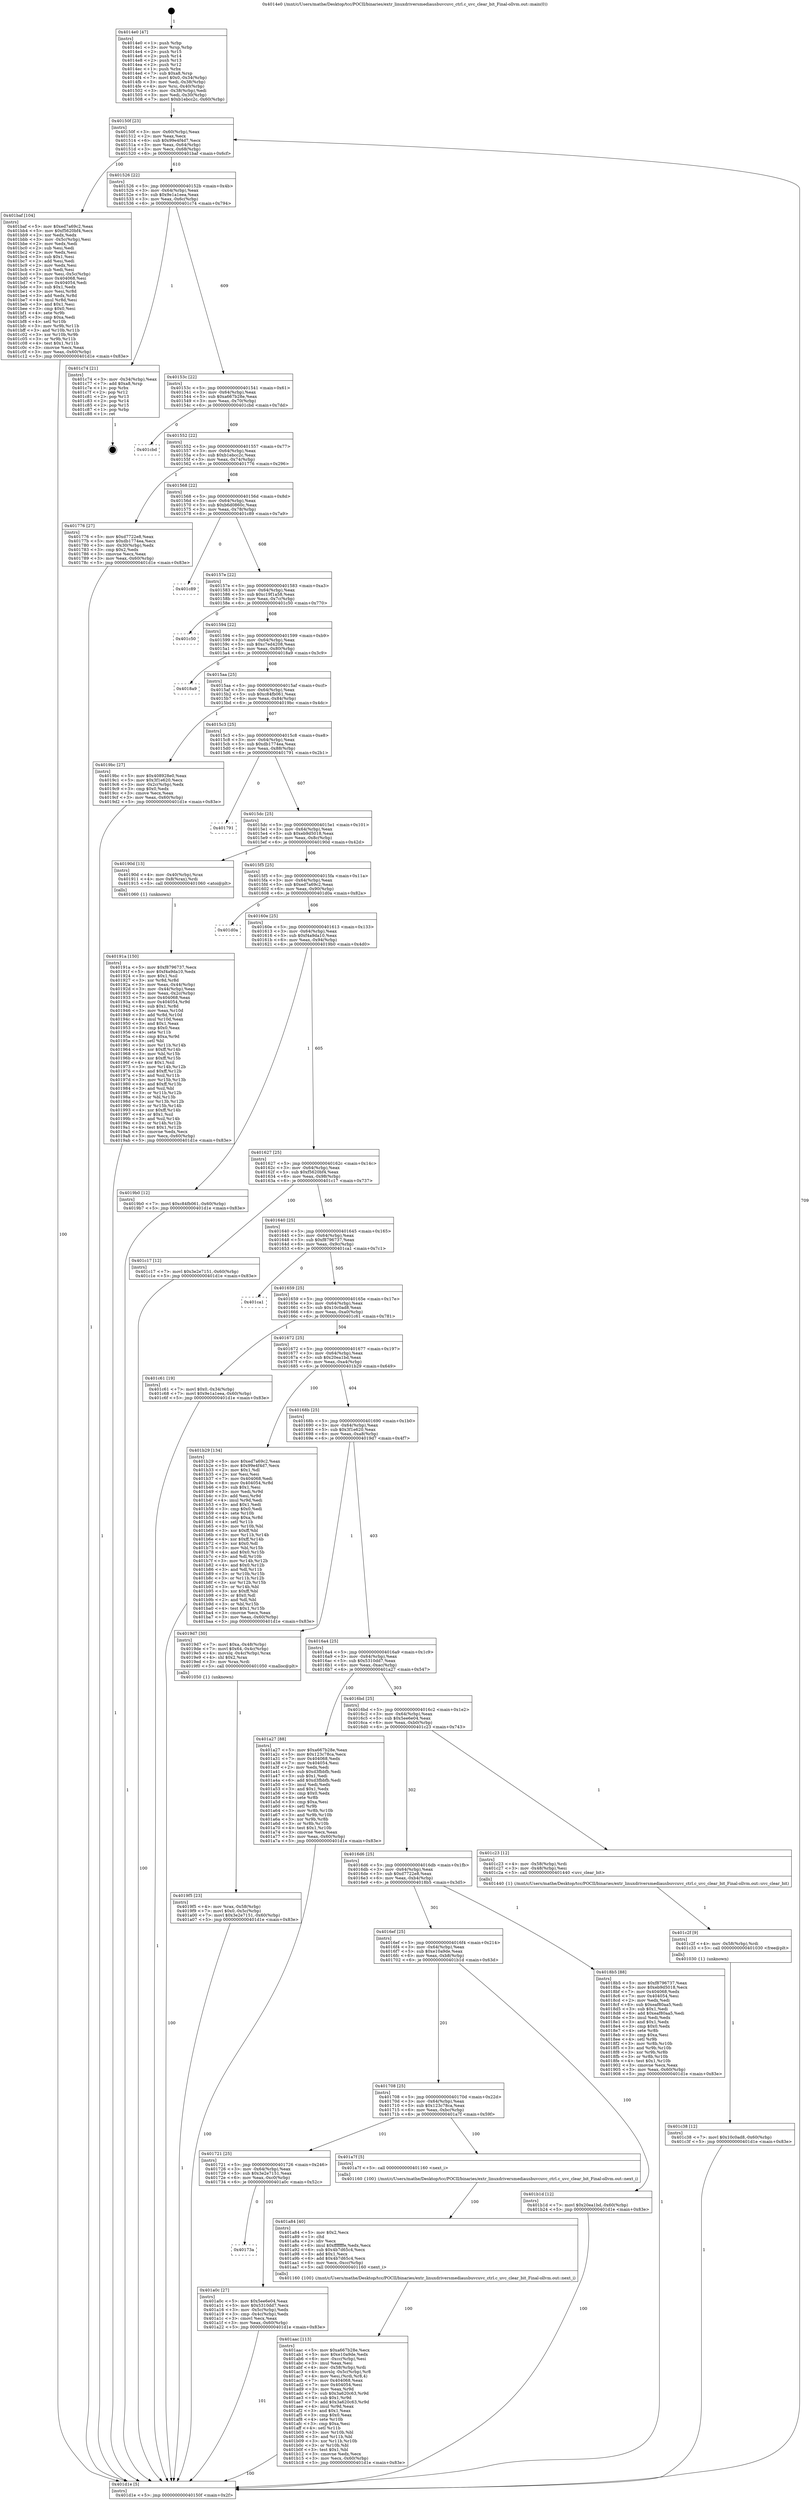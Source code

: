 digraph "0x4014e0" {
  label = "0x4014e0 (/mnt/c/Users/mathe/Desktop/tcc/POCII/binaries/extr_linuxdriversmediausbuvcuvc_ctrl.c_uvc_clear_bit_Final-ollvm.out::main(0))"
  labelloc = "t"
  node[shape=record]

  Entry [label="",width=0.3,height=0.3,shape=circle,fillcolor=black,style=filled]
  "0x40150f" [label="{
     0x40150f [23]\l
     | [instrs]\l
     &nbsp;&nbsp;0x40150f \<+3\>: mov -0x60(%rbp),%eax\l
     &nbsp;&nbsp;0x401512 \<+2\>: mov %eax,%ecx\l
     &nbsp;&nbsp;0x401514 \<+6\>: sub $0x99e4f4d7,%ecx\l
     &nbsp;&nbsp;0x40151a \<+3\>: mov %eax,-0x64(%rbp)\l
     &nbsp;&nbsp;0x40151d \<+3\>: mov %ecx,-0x68(%rbp)\l
     &nbsp;&nbsp;0x401520 \<+6\>: je 0000000000401baf \<main+0x6cf\>\l
  }"]
  "0x401baf" [label="{
     0x401baf [104]\l
     | [instrs]\l
     &nbsp;&nbsp;0x401baf \<+5\>: mov $0xed7a69c2,%eax\l
     &nbsp;&nbsp;0x401bb4 \<+5\>: mov $0xf5620bf4,%ecx\l
     &nbsp;&nbsp;0x401bb9 \<+2\>: xor %edx,%edx\l
     &nbsp;&nbsp;0x401bbb \<+3\>: mov -0x5c(%rbp),%esi\l
     &nbsp;&nbsp;0x401bbe \<+2\>: mov %edx,%edi\l
     &nbsp;&nbsp;0x401bc0 \<+2\>: sub %esi,%edi\l
     &nbsp;&nbsp;0x401bc2 \<+2\>: mov %edx,%esi\l
     &nbsp;&nbsp;0x401bc4 \<+3\>: sub $0x1,%esi\l
     &nbsp;&nbsp;0x401bc7 \<+2\>: add %esi,%edi\l
     &nbsp;&nbsp;0x401bc9 \<+2\>: mov %edx,%esi\l
     &nbsp;&nbsp;0x401bcb \<+2\>: sub %edi,%esi\l
     &nbsp;&nbsp;0x401bcd \<+3\>: mov %esi,-0x5c(%rbp)\l
     &nbsp;&nbsp;0x401bd0 \<+7\>: mov 0x404068,%esi\l
     &nbsp;&nbsp;0x401bd7 \<+7\>: mov 0x404054,%edi\l
     &nbsp;&nbsp;0x401bde \<+3\>: sub $0x1,%edx\l
     &nbsp;&nbsp;0x401be1 \<+3\>: mov %esi,%r8d\l
     &nbsp;&nbsp;0x401be4 \<+3\>: add %edx,%r8d\l
     &nbsp;&nbsp;0x401be7 \<+4\>: imul %r8d,%esi\l
     &nbsp;&nbsp;0x401beb \<+3\>: and $0x1,%esi\l
     &nbsp;&nbsp;0x401bee \<+3\>: cmp $0x0,%esi\l
     &nbsp;&nbsp;0x401bf1 \<+4\>: sete %r9b\l
     &nbsp;&nbsp;0x401bf5 \<+3\>: cmp $0xa,%edi\l
     &nbsp;&nbsp;0x401bf8 \<+4\>: setl %r10b\l
     &nbsp;&nbsp;0x401bfc \<+3\>: mov %r9b,%r11b\l
     &nbsp;&nbsp;0x401bff \<+3\>: and %r10b,%r11b\l
     &nbsp;&nbsp;0x401c02 \<+3\>: xor %r10b,%r9b\l
     &nbsp;&nbsp;0x401c05 \<+3\>: or %r9b,%r11b\l
     &nbsp;&nbsp;0x401c08 \<+4\>: test $0x1,%r11b\l
     &nbsp;&nbsp;0x401c0c \<+3\>: cmovne %ecx,%eax\l
     &nbsp;&nbsp;0x401c0f \<+3\>: mov %eax,-0x60(%rbp)\l
     &nbsp;&nbsp;0x401c12 \<+5\>: jmp 0000000000401d1e \<main+0x83e\>\l
  }"]
  "0x401526" [label="{
     0x401526 [22]\l
     | [instrs]\l
     &nbsp;&nbsp;0x401526 \<+5\>: jmp 000000000040152b \<main+0x4b\>\l
     &nbsp;&nbsp;0x40152b \<+3\>: mov -0x64(%rbp),%eax\l
     &nbsp;&nbsp;0x40152e \<+5\>: sub $0x9e1a1eea,%eax\l
     &nbsp;&nbsp;0x401533 \<+3\>: mov %eax,-0x6c(%rbp)\l
     &nbsp;&nbsp;0x401536 \<+6\>: je 0000000000401c74 \<main+0x794\>\l
  }"]
  Exit [label="",width=0.3,height=0.3,shape=circle,fillcolor=black,style=filled,peripheries=2]
  "0x401c74" [label="{
     0x401c74 [21]\l
     | [instrs]\l
     &nbsp;&nbsp;0x401c74 \<+3\>: mov -0x34(%rbp),%eax\l
     &nbsp;&nbsp;0x401c77 \<+7\>: add $0xa8,%rsp\l
     &nbsp;&nbsp;0x401c7e \<+1\>: pop %rbx\l
     &nbsp;&nbsp;0x401c7f \<+2\>: pop %r12\l
     &nbsp;&nbsp;0x401c81 \<+2\>: pop %r13\l
     &nbsp;&nbsp;0x401c83 \<+2\>: pop %r14\l
     &nbsp;&nbsp;0x401c85 \<+2\>: pop %r15\l
     &nbsp;&nbsp;0x401c87 \<+1\>: pop %rbp\l
     &nbsp;&nbsp;0x401c88 \<+1\>: ret\l
  }"]
  "0x40153c" [label="{
     0x40153c [22]\l
     | [instrs]\l
     &nbsp;&nbsp;0x40153c \<+5\>: jmp 0000000000401541 \<main+0x61\>\l
     &nbsp;&nbsp;0x401541 \<+3\>: mov -0x64(%rbp),%eax\l
     &nbsp;&nbsp;0x401544 \<+5\>: sub $0xa667b28e,%eax\l
     &nbsp;&nbsp;0x401549 \<+3\>: mov %eax,-0x70(%rbp)\l
     &nbsp;&nbsp;0x40154c \<+6\>: je 0000000000401cbd \<main+0x7dd\>\l
  }"]
  "0x401c38" [label="{
     0x401c38 [12]\l
     | [instrs]\l
     &nbsp;&nbsp;0x401c38 \<+7\>: movl $0x10c0ad8,-0x60(%rbp)\l
     &nbsp;&nbsp;0x401c3f \<+5\>: jmp 0000000000401d1e \<main+0x83e\>\l
  }"]
  "0x401cbd" [label="{
     0x401cbd\l
  }", style=dashed]
  "0x401552" [label="{
     0x401552 [22]\l
     | [instrs]\l
     &nbsp;&nbsp;0x401552 \<+5\>: jmp 0000000000401557 \<main+0x77\>\l
     &nbsp;&nbsp;0x401557 \<+3\>: mov -0x64(%rbp),%eax\l
     &nbsp;&nbsp;0x40155a \<+5\>: sub $0xb1ebcc2c,%eax\l
     &nbsp;&nbsp;0x40155f \<+3\>: mov %eax,-0x74(%rbp)\l
     &nbsp;&nbsp;0x401562 \<+6\>: je 0000000000401776 \<main+0x296\>\l
  }"]
  "0x401c2f" [label="{
     0x401c2f [9]\l
     | [instrs]\l
     &nbsp;&nbsp;0x401c2f \<+4\>: mov -0x58(%rbp),%rdi\l
     &nbsp;&nbsp;0x401c33 \<+5\>: call 0000000000401030 \<free@plt\>\l
     | [calls]\l
     &nbsp;&nbsp;0x401030 \{1\} (unknown)\l
  }"]
  "0x401776" [label="{
     0x401776 [27]\l
     | [instrs]\l
     &nbsp;&nbsp;0x401776 \<+5\>: mov $0xd7722e8,%eax\l
     &nbsp;&nbsp;0x40177b \<+5\>: mov $0xdb1774ea,%ecx\l
     &nbsp;&nbsp;0x401780 \<+3\>: mov -0x30(%rbp),%edx\l
     &nbsp;&nbsp;0x401783 \<+3\>: cmp $0x2,%edx\l
     &nbsp;&nbsp;0x401786 \<+3\>: cmovne %ecx,%eax\l
     &nbsp;&nbsp;0x401789 \<+3\>: mov %eax,-0x60(%rbp)\l
     &nbsp;&nbsp;0x40178c \<+5\>: jmp 0000000000401d1e \<main+0x83e\>\l
  }"]
  "0x401568" [label="{
     0x401568 [22]\l
     | [instrs]\l
     &nbsp;&nbsp;0x401568 \<+5\>: jmp 000000000040156d \<main+0x8d\>\l
     &nbsp;&nbsp;0x40156d \<+3\>: mov -0x64(%rbp),%eax\l
     &nbsp;&nbsp;0x401570 \<+5\>: sub $0xb6d0860c,%eax\l
     &nbsp;&nbsp;0x401575 \<+3\>: mov %eax,-0x78(%rbp)\l
     &nbsp;&nbsp;0x401578 \<+6\>: je 0000000000401c89 \<main+0x7a9\>\l
  }"]
  "0x401d1e" [label="{
     0x401d1e [5]\l
     | [instrs]\l
     &nbsp;&nbsp;0x401d1e \<+5\>: jmp 000000000040150f \<main+0x2f\>\l
  }"]
  "0x4014e0" [label="{
     0x4014e0 [47]\l
     | [instrs]\l
     &nbsp;&nbsp;0x4014e0 \<+1\>: push %rbp\l
     &nbsp;&nbsp;0x4014e1 \<+3\>: mov %rsp,%rbp\l
     &nbsp;&nbsp;0x4014e4 \<+2\>: push %r15\l
     &nbsp;&nbsp;0x4014e6 \<+2\>: push %r14\l
     &nbsp;&nbsp;0x4014e8 \<+2\>: push %r13\l
     &nbsp;&nbsp;0x4014ea \<+2\>: push %r12\l
     &nbsp;&nbsp;0x4014ec \<+1\>: push %rbx\l
     &nbsp;&nbsp;0x4014ed \<+7\>: sub $0xa8,%rsp\l
     &nbsp;&nbsp;0x4014f4 \<+7\>: movl $0x0,-0x34(%rbp)\l
     &nbsp;&nbsp;0x4014fb \<+3\>: mov %edi,-0x38(%rbp)\l
     &nbsp;&nbsp;0x4014fe \<+4\>: mov %rsi,-0x40(%rbp)\l
     &nbsp;&nbsp;0x401502 \<+3\>: mov -0x38(%rbp),%edi\l
     &nbsp;&nbsp;0x401505 \<+3\>: mov %edi,-0x30(%rbp)\l
     &nbsp;&nbsp;0x401508 \<+7\>: movl $0xb1ebcc2c,-0x60(%rbp)\l
  }"]
  "0x401aac" [label="{
     0x401aac [113]\l
     | [instrs]\l
     &nbsp;&nbsp;0x401aac \<+5\>: mov $0xa667b28e,%ecx\l
     &nbsp;&nbsp;0x401ab1 \<+5\>: mov $0xe10a9de,%edx\l
     &nbsp;&nbsp;0x401ab6 \<+6\>: mov -0xcc(%rbp),%esi\l
     &nbsp;&nbsp;0x401abc \<+3\>: imul %eax,%esi\l
     &nbsp;&nbsp;0x401abf \<+4\>: mov -0x58(%rbp),%rdi\l
     &nbsp;&nbsp;0x401ac3 \<+4\>: movslq -0x5c(%rbp),%r8\l
     &nbsp;&nbsp;0x401ac7 \<+4\>: mov %esi,(%rdi,%r8,4)\l
     &nbsp;&nbsp;0x401acb \<+7\>: mov 0x404068,%eax\l
     &nbsp;&nbsp;0x401ad2 \<+7\>: mov 0x404054,%esi\l
     &nbsp;&nbsp;0x401ad9 \<+3\>: mov %eax,%r9d\l
     &nbsp;&nbsp;0x401adc \<+7\>: sub $0x3a620c63,%r9d\l
     &nbsp;&nbsp;0x401ae3 \<+4\>: sub $0x1,%r9d\l
     &nbsp;&nbsp;0x401ae7 \<+7\>: add $0x3a620c63,%r9d\l
     &nbsp;&nbsp;0x401aee \<+4\>: imul %r9d,%eax\l
     &nbsp;&nbsp;0x401af2 \<+3\>: and $0x1,%eax\l
     &nbsp;&nbsp;0x401af5 \<+3\>: cmp $0x0,%eax\l
     &nbsp;&nbsp;0x401af8 \<+4\>: sete %r10b\l
     &nbsp;&nbsp;0x401afc \<+3\>: cmp $0xa,%esi\l
     &nbsp;&nbsp;0x401aff \<+4\>: setl %r11b\l
     &nbsp;&nbsp;0x401b03 \<+3\>: mov %r10b,%bl\l
     &nbsp;&nbsp;0x401b06 \<+3\>: and %r11b,%bl\l
     &nbsp;&nbsp;0x401b09 \<+3\>: xor %r11b,%r10b\l
     &nbsp;&nbsp;0x401b0c \<+3\>: or %r10b,%bl\l
     &nbsp;&nbsp;0x401b0f \<+3\>: test $0x1,%bl\l
     &nbsp;&nbsp;0x401b12 \<+3\>: cmovne %edx,%ecx\l
     &nbsp;&nbsp;0x401b15 \<+3\>: mov %ecx,-0x60(%rbp)\l
     &nbsp;&nbsp;0x401b18 \<+5\>: jmp 0000000000401d1e \<main+0x83e\>\l
  }"]
  "0x401c89" [label="{
     0x401c89\l
  }", style=dashed]
  "0x40157e" [label="{
     0x40157e [22]\l
     | [instrs]\l
     &nbsp;&nbsp;0x40157e \<+5\>: jmp 0000000000401583 \<main+0xa3\>\l
     &nbsp;&nbsp;0x401583 \<+3\>: mov -0x64(%rbp),%eax\l
     &nbsp;&nbsp;0x401586 \<+5\>: sub $0xc19f1a58,%eax\l
     &nbsp;&nbsp;0x40158b \<+3\>: mov %eax,-0x7c(%rbp)\l
     &nbsp;&nbsp;0x40158e \<+6\>: je 0000000000401c50 \<main+0x770\>\l
  }"]
  "0x401a84" [label="{
     0x401a84 [40]\l
     | [instrs]\l
     &nbsp;&nbsp;0x401a84 \<+5\>: mov $0x2,%ecx\l
     &nbsp;&nbsp;0x401a89 \<+1\>: cltd\l
     &nbsp;&nbsp;0x401a8a \<+2\>: idiv %ecx\l
     &nbsp;&nbsp;0x401a8c \<+6\>: imul $0xfffffffe,%edx,%ecx\l
     &nbsp;&nbsp;0x401a92 \<+6\>: sub $0x4b7d65c4,%ecx\l
     &nbsp;&nbsp;0x401a98 \<+3\>: add $0x1,%ecx\l
     &nbsp;&nbsp;0x401a9b \<+6\>: add $0x4b7d65c4,%ecx\l
     &nbsp;&nbsp;0x401aa1 \<+6\>: mov %ecx,-0xcc(%rbp)\l
     &nbsp;&nbsp;0x401aa7 \<+5\>: call 0000000000401160 \<next_i\>\l
     | [calls]\l
     &nbsp;&nbsp;0x401160 \{100\} (/mnt/c/Users/mathe/Desktop/tcc/POCII/binaries/extr_linuxdriversmediausbuvcuvc_ctrl.c_uvc_clear_bit_Final-ollvm.out::next_i)\l
  }"]
  "0x401c50" [label="{
     0x401c50\l
  }", style=dashed]
  "0x401594" [label="{
     0x401594 [22]\l
     | [instrs]\l
     &nbsp;&nbsp;0x401594 \<+5\>: jmp 0000000000401599 \<main+0xb9\>\l
     &nbsp;&nbsp;0x401599 \<+3\>: mov -0x64(%rbp),%eax\l
     &nbsp;&nbsp;0x40159c \<+5\>: sub $0xc7ed4208,%eax\l
     &nbsp;&nbsp;0x4015a1 \<+3\>: mov %eax,-0x80(%rbp)\l
     &nbsp;&nbsp;0x4015a4 \<+6\>: je 00000000004018a9 \<main+0x3c9\>\l
  }"]
  "0x40173a" [label="{
     0x40173a\l
  }", style=dashed]
  "0x4018a9" [label="{
     0x4018a9\l
  }", style=dashed]
  "0x4015aa" [label="{
     0x4015aa [25]\l
     | [instrs]\l
     &nbsp;&nbsp;0x4015aa \<+5\>: jmp 00000000004015af \<main+0xcf\>\l
     &nbsp;&nbsp;0x4015af \<+3\>: mov -0x64(%rbp),%eax\l
     &nbsp;&nbsp;0x4015b2 \<+5\>: sub $0xc84fb061,%eax\l
     &nbsp;&nbsp;0x4015b7 \<+6\>: mov %eax,-0x84(%rbp)\l
     &nbsp;&nbsp;0x4015bd \<+6\>: je 00000000004019bc \<main+0x4dc\>\l
  }"]
  "0x401a0c" [label="{
     0x401a0c [27]\l
     | [instrs]\l
     &nbsp;&nbsp;0x401a0c \<+5\>: mov $0x5ee6e04,%eax\l
     &nbsp;&nbsp;0x401a11 \<+5\>: mov $0x5310dd7,%ecx\l
     &nbsp;&nbsp;0x401a16 \<+3\>: mov -0x5c(%rbp),%edx\l
     &nbsp;&nbsp;0x401a19 \<+3\>: cmp -0x4c(%rbp),%edx\l
     &nbsp;&nbsp;0x401a1c \<+3\>: cmovl %ecx,%eax\l
     &nbsp;&nbsp;0x401a1f \<+3\>: mov %eax,-0x60(%rbp)\l
     &nbsp;&nbsp;0x401a22 \<+5\>: jmp 0000000000401d1e \<main+0x83e\>\l
  }"]
  "0x4019bc" [label="{
     0x4019bc [27]\l
     | [instrs]\l
     &nbsp;&nbsp;0x4019bc \<+5\>: mov $0x408928e0,%eax\l
     &nbsp;&nbsp;0x4019c1 \<+5\>: mov $0x3f1e620,%ecx\l
     &nbsp;&nbsp;0x4019c6 \<+3\>: mov -0x2c(%rbp),%edx\l
     &nbsp;&nbsp;0x4019c9 \<+3\>: cmp $0x0,%edx\l
     &nbsp;&nbsp;0x4019cc \<+3\>: cmove %ecx,%eax\l
     &nbsp;&nbsp;0x4019cf \<+3\>: mov %eax,-0x60(%rbp)\l
     &nbsp;&nbsp;0x4019d2 \<+5\>: jmp 0000000000401d1e \<main+0x83e\>\l
  }"]
  "0x4015c3" [label="{
     0x4015c3 [25]\l
     | [instrs]\l
     &nbsp;&nbsp;0x4015c3 \<+5\>: jmp 00000000004015c8 \<main+0xe8\>\l
     &nbsp;&nbsp;0x4015c8 \<+3\>: mov -0x64(%rbp),%eax\l
     &nbsp;&nbsp;0x4015cb \<+5\>: sub $0xdb1774ea,%eax\l
     &nbsp;&nbsp;0x4015d0 \<+6\>: mov %eax,-0x88(%rbp)\l
     &nbsp;&nbsp;0x4015d6 \<+6\>: je 0000000000401791 \<main+0x2b1\>\l
  }"]
  "0x401721" [label="{
     0x401721 [25]\l
     | [instrs]\l
     &nbsp;&nbsp;0x401721 \<+5\>: jmp 0000000000401726 \<main+0x246\>\l
     &nbsp;&nbsp;0x401726 \<+3\>: mov -0x64(%rbp),%eax\l
     &nbsp;&nbsp;0x401729 \<+5\>: sub $0x3e2e7151,%eax\l
     &nbsp;&nbsp;0x40172e \<+6\>: mov %eax,-0xc0(%rbp)\l
     &nbsp;&nbsp;0x401734 \<+6\>: je 0000000000401a0c \<main+0x52c\>\l
  }"]
  "0x401791" [label="{
     0x401791\l
  }", style=dashed]
  "0x4015dc" [label="{
     0x4015dc [25]\l
     | [instrs]\l
     &nbsp;&nbsp;0x4015dc \<+5\>: jmp 00000000004015e1 \<main+0x101\>\l
     &nbsp;&nbsp;0x4015e1 \<+3\>: mov -0x64(%rbp),%eax\l
     &nbsp;&nbsp;0x4015e4 \<+5\>: sub $0xeb9d5018,%eax\l
     &nbsp;&nbsp;0x4015e9 \<+6\>: mov %eax,-0x8c(%rbp)\l
     &nbsp;&nbsp;0x4015ef \<+6\>: je 000000000040190d \<main+0x42d\>\l
  }"]
  "0x401a7f" [label="{
     0x401a7f [5]\l
     | [instrs]\l
     &nbsp;&nbsp;0x401a7f \<+5\>: call 0000000000401160 \<next_i\>\l
     | [calls]\l
     &nbsp;&nbsp;0x401160 \{100\} (/mnt/c/Users/mathe/Desktop/tcc/POCII/binaries/extr_linuxdriversmediausbuvcuvc_ctrl.c_uvc_clear_bit_Final-ollvm.out::next_i)\l
  }"]
  "0x40190d" [label="{
     0x40190d [13]\l
     | [instrs]\l
     &nbsp;&nbsp;0x40190d \<+4\>: mov -0x40(%rbp),%rax\l
     &nbsp;&nbsp;0x401911 \<+4\>: mov 0x8(%rax),%rdi\l
     &nbsp;&nbsp;0x401915 \<+5\>: call 0000000000401060 \<atoi@plt\>\l
     | [calls]\l
     &nbsp;&nbsp;0x401060 \{1\} (unknown)\l
  }"]
  "0x4015f5" [label="{
     0x4015f5 [25]\l
     | [instrs]\l
     &nbsp;&nbsp;0x4015f5 \<+5\>: jmp 00000000004015fa \<main+0x11a\>\l
     &nbsp;&nbsp;0x4015fa \<+3\>: mov -0x64(%rbp),%eax\l
     &nbsp;&nbsp;0x4015fd \<+5\>: sub $0xed7a69c2,%eax\l
     &nbsp;&nbsp;0x401602 \<+6\>: mov %eax,-0x90(%rbp)\l
     &nbsp;&nbsp;0x401608 \<+6\>: je 0000000000401d0a \<main+0x82a\>\l
  }"]
  "0x401708" [label="{
     0x401708 [25]\l
     | [instrs]\l
     &nbsp;&nbsp;0x401708 \<+5\>: jmp 000000000040170d \<main+0x22d\>\l
     &nbsp;&nbsp;0x40170d \<+3\>: mov -0x64(%rbp),%eax\l
     &nbsp;&nbsp;0x401710 \<+5\>: sub $0x123c78ca,%eax\l
     &nbsp;&nbsp;0x401715 \<+6\>: mov %eax,-0xbc(%rbp)\l
     &nbsp;&nbsp;0x40171b \<+6\>: je 0000000000401a7f \<main+0x59f\>\l
  }"]
  "0x401d0a" [label="{
     0x401d0a\l
  }", style=dashed]
  "0x40160e" [label="{
     0x40160e [25]\l
     | [instrs]\l
     &nbsp;&nbsp;0x40160e \<+5\>: jmp 0000000000401613 \<main+0x133\>\l
     &nbsp;&nbsp;0x401613 \<+3\>: mov -0x64(%rbp),%eax\l
     &nbsp;&nbsp;0x401616 \<+5\>: sub $0xf4a9da10,%eax\l
     &nbsp;&nbsp;0x40161b \<+6\>: mov %eax,-0x94(%rbp)\l
     &nbsp;&nbsp;0x401621 \<+6\>: je 00000000004019b0 \<main+0x4d0\>\l
  }"]
  "0x401b1d" [label="{
     0x401b1d [12]\l
     | [instrs]\l
     &nbsp;&nbsp;0x401b1d \<+7\>: movl $0x20ea1bd,-0x60(%rbp)\l
     &nbsp;&nbsp;0x401b24 \<+5\>: jmp 0000000000401d1e \<main+0x83e\>\l
  }"]
  "0x4019b0" [label="{
     0x4019b0 [12]\l
     | [instrs]\l
     &nbsp;&nbsp;0x4019b0 \<+7\>: movl $0xc84fb061,-0x60(%rbp)\l
     &nbsp;&nbsp;0x4019b7 \<+5\>: jmp 0000000000401d1e \<main+0x83e\>\l
  }"]
  "0x401627" [label="{
     0x401627 [25]\l
     | [instrs]\l
     &nbsp;&nbsp;0x401627 \<+5\>: jmp 000000000040162c \<main+0x14c\>\l
     &nbsp;&nbsp;0x40162c \<+3\>: mov -0x64(%rbp),%eax\l
     &nbsp;&nbsp;0x40162f \<+5\>: sub $0xf5620bf4,%eax\l
     &nbsp;&nbsp;0x401634 \<+6\>: mov %eax,-0x98(%rbp)\l
     &nbsp;&nbsp;0x40163a \<+6\>: je 0000000000401c17 \<main+0x737\>\l
  }"]
  "0x4019f5" [label="{
     0x4019f5 [23]\l
     | [instrs]\l
     &nbsp;&nbsp;0x4019f5 \<+4\>: mov %rax,-0x58(%rbp)\l
     &nbsp;&nbsp;0x4019f9 \<+7\>: movl $0x0,-0x5c(%rbp)\l
     &nbsp;&nbsp;0x401a00 \<+7\>: movl $0x3e2e7151,-0x60(%rbp)\l
     &nbsp;&nbsp;0x401a07 \<+5\>: jmp 0000000000401d1e \<main+0x83e\>\l
  }"]
  "0x401c17" [label="{
     0x401c17 [12]\l
     | [instrs]\l
     &nbsp;&nbsp;0x401c17 \<+7\>: movl $0x3e2e7151,-0x60(%rbp)\l
     &nbsp;&nbsp;0x401c1e \<+5\>: jmp 0000000000401d1e \<main+0x83e\>\l
  }"]
  "0x401640" [label="{
     0x401640 [25]\l
     | [instrs]\l
     &nbsp;&nbsp;0x401640 \<+5\>: jmp 0000000000401645 \<main+0x165\>\l
     &nbsp;&nbsp;0x401645 \<+3\>: mov -0x64(%rbp),%eax\l
     &nbsp;&nbsp;0x401648 \<+5\>: sub $0xf8796737,%eax\l
     &nbsp;&nbsp;0x40164d \<+6\>: mov %eax,-0x9c(%rbp)\l
     &nbsp;&nbsp;0x401653 \<+6\>: je 0000000000401ca1 \<main+0x7c1\>\l
  }"]
  "0x40191a" [label="{
     0x40191a [150]\l
     | [instrs]\l
     &nbsp;&nbsp;0x40191a \<+5\>: mov $0xf8796737,%ecx\l
     &nbsp;&nbsp;0x40191f \<+5\>: mov $0xf4a9da10,%edx\l
     &nbsp;&nbsp;0x401924 \<+3\>: mov $0x1,%sil\l
     &nbsp;&nbsp;0x401927 \<+3\>: xor %r8d,%r8d\l
     &nbsp;&nbsp;0x40192a \<+3\>: mov %eax,-0x44(%rbp)\l
     &nbsp;&nbsp;0x40192d \<+3\>: mov -0x44(%rbp),%eax\l
     &nbsp;&nbsp;0x401930 \<+3\>: mov %eax,-0x2c(%rbp)\l
     &nbsp;&nbsp;0x401933 \<+7\>: mov 0x404068,%eax\l
     &nbsp;&nbsp;0x40193a \<+8\>: mov 0x404054,%r9d\l
     &nbsp;&nbsp;0x401942 \<+4\>: sub $0x1,%r8d\l
     &nbsp;&nbsp;0x401946 \<+3\>: mov %eax,%r10d\l
     &nbsp;&nbsp;0x401949 \<+3\>: add %r8d,%r10d\l
     &nbsp;&nbsp;0x40194c \<+4\>: imul %r10d,%eax\l
     &nbsp;&nbsp;0x401950 \<+3\>: and $0x1,%eax\l
     &nbsp;&nbsp;0x401953 \<+3\>: cmp $0x0,%eax\l
     &nbsp;&nbsp;0x401956 \<+4\>: sete %r11b\l
     &nbsp;&nbsp;0x40195a \<+4\>: cmp $0xa,%r9d\l
     &nbsp;&nbsp;0x40195e \<+3\>: setl %bl\l
     &nbsp;&nbsp;0x401961 \<+3\>: mov %r11b,%r14b\l
     &nbsp;&nbsp;0x401964 \<+4\>: xor $0xff,%r14b\l
     &nbsp;&nbsp;0x401968 \<+3\>: mov %bl,%r15b\l
     &nbsp;&nbsp;0x40196b \<+4\>: xor $0xff,%r15b\l
     &nbsp;&nbsp;0x40196f \<+4\>: xor $0x1,%sil\l
     &nbsp;&nbsp;0x401973 \<+3\>: mov %r14b,%r12b\l
     &nbsp;&nbsp;0x401976 \<+4\>: and $0xff,%r12b\l
     &nbsp;&nbsp;0x40197a \<+3\>: and %sil,%r11b\l
     &nbsp;&nbsp;0x40197d \<+3\>: mov %r15b,%r13b\l
     &nbsp;&nbsp;0x401980 \<+4\>: and $0xff,%r13b\l
     &nbsp;&nbsp;0x401984 \<+3\>: and %sil,%bl\l
     &nbsp;&nbsp;0x401987 \<+3\>: or %r11b,%r12b\l
     &nbsp;&nbsp;0x40198a \<+3\>: or %bl,%r13b\l
     &nbsp;&nbsp;0x40198d \<+3\>: xor %r13b,%r12b\l
     &nbsp;&nbsp;0x401990 \<+3\>: or %r15b,%r14b\l
     &nbsp;&nbsp;0x401993 \<+4\>: xor $0xff,%r14b\l
     &nbsp;&nbsp;0x401997 \<+4\>: or $0x1,%sil\l
     &nbsp;&nbsp;0x40199b \<+3\>: and %sil,%r14b\l
     &nbsp;&nbsp;0x40199e \<+3\>: or %r14b,%r12b\l
     &nbsp;&nbsp;0x4019a1 \<+4\>: test $0x1,%r12b\l
     &nbsp;&nbsp;0x4019a5 \<+3\>: cmovne %edx,%ecx\l
     &nbsp;&nbsp;0x4019a8 \<+3\>: mov %ecx,-0x60(%rbp)\l
     &nbsp;&nbsp;0x4019ab \<+5\>: jmp 0000000000401d1e \<main+0x83e\>\l
  }"]
  "0x401ca1" [label="{
     0x401ca1\l
  }", style=dashed]
  "0x401659" [label="{
     0x401659 [25]\l
     | [instrs]\l
     &nbsp;&nbsp;0x401659 \<+5\>: jmp 000000000040165e \<main+0x17e\>\l
     &nbsp;&nbsp;0x40165e \<+3\>: mov -0x64(%rbp),%eax\l
     &nbsp;&nbsp;0x401661 \<+5\>: sub $0x10c0ad8,%eax\l
     &nbsp;&nbsp;0x401666 \<+6\>: mov %eax,-0xa0(%rbp)\l
     &nbsp;&nbsp;0x40166c \<+6\>: je 0000000000401c61 \<main+0x781\>\l
  }"]
  "0x4016ef" [label="{
     0x4016ef [25]\l
     | [instrs]\l
     &nbsp;&nbsp;0x4016ef \<+5\>: jmp 00000000004016f4 \<main+0x214\>\l
     &nbsp;&nbsp;0x4016f4 \<+3\>: mov -0x64(%rbp),%eax\l
     &nbsp;&nbsp;0x4016f7 \<+5\>: sub $0xe10a9de,%eax\l
     &nbsp;&nbsp;0x4016fc \<+6\>: mov %eax,-0xb8(%rbp)\l
     &nbsp;&nbsp;0x401702 \<+6\>: je 0000000000401b1d \<main+0x63d\>\l
  }"]
  "0x401c61" [label="{
     0x401c61 [19]\l
     | [instrs]\l
     &nbsp;&nbsp;0x401c61 \<+7\>: movl $0x0,-0x34(%rbp)\l
     &nbsp;&nbsp;0x401c68 \<+7\>: movl $0x9e1a1eea,-0x60(%rbp)\l
     &nbsp;&nbsp;0x401c6f \<+5\>: jmp 0000000000401d1e \<main+0x83e\>\l
  }"]
  "0x401672" [label="{
     0x401672 [25]\l
     | [instrs]\l
     &nbsp;&nbsp;0x401672 \<+5\>: jmp 0000000000401677 \<main+0x197\>\l
     &nbsp;&nbsp;0x401677 \<+3\>: mov -0x64(%rbp),%eax\l
     &nbsp;&nbsp;0x40167a \<+5\>: sub $0x20ea1bd,%eax\l
     &nbsp;&nbsp;0x40167f \<+6\>: mov %eax,-0xa4(%rbp)\l
     &nbsp;&nbsp;0x401685 \<+6\>: je 0000000000401b29 \<main+0x649\>\l
  }"]
  "0x4018b5" [label="{
     0x4018b5 [88]\l
     | [instrs]\l
     &nbsp;&nbsp;0x4018b5 \<+5\>: mov $0xf8796737,%eax\l
     &nbsp;&nbsp;0x4018ba \<+5\>: mov $0xeb9d5018,%ecx\l
     &nbsp;&nbsp;0x4018bf \<+7\>: mov 0x404068,%edx\l
     &nbsp;&nbsp;0x4018c6 \<+7\>: mov 0x404054,%esi\l
     &nbsp;&nbsp;0x4018cd \<+2\>: mov %edx,%edi\l
     &nbsp;&nbsp;0x4018cf \<+6\>: sub $0xeaf80aa5,%edi\l
     &nbsp;&nbsp;0x4018d5 \<+3\>: sub $0x1,%edi\l
     &nbsp;&nbsp;0x4018d8 \<+6\>: add $0xeaf80aa5,%edi\l
     &nbsp;&nbsp;0x4018de \<+3\>: imul %edi,%edx\l
     &nbsp;&nbsp;0x4018e1 \<+3\>: and $0x1,%edx\l
     &nbsp;&nbsp;0x4018e4 \<+3\>: cmp $0x0,%edx\l
     &nbsp;&nbsp;0x4018e7 \<+4\>: sete %r8b\l
     &nbsp;&nbsp;0x4018eb \<+3\>: cmp $0xa,%esi\l
     &nbsp;&nbsp;0x4018ee \<+4\>: setl %r9b\l
     &nbsp;&nbsp;0x4018f2 \<+3\>: mov %r8b,%r10b\l
     &nbsp;&nbsp;0x4018f5 \<+3\>: and %r9b,%r10b\l
     &nbsp;&nbsp;0x4018f8 \<+3\>: xor %r9b,%r8b\l
     &nbsp;&nbsp;0x4018fb \<+3\>: or %r8b,%r10b\l
     &nbsp;&nbsp;0x4018fe \<+4\>: test $0x1,%r10b\l
     &nbsp;&nbsp;0x401902 \<+3\>: cmovne %ecx,%eax\l
     &nbsp;&nbsp;0x401905 \<+3\>: mov %eax,-0x60(%rbp)\l
     &nbsp;&nbsp;0x401908 \<+5\>: jmp 0000000000401d1e \<main+0x83e\>\l
  }"]
  "0x401b29" [label="{
     0x401b29 [134]\l
     | [instrs]\l
     &nbsp;&nbsp;0x401b29 \<+5\>: mov $0xed7a69c2,%eax\l
     &nbsp;&nbsp;0x401b2e \<+5\>: mov $0x99e4f4d7,%ecx\l
     &nbsp;&nbsp;0x401b33 \<+2\>: mov $0x1,%dl\l
     &nbsp;&nbsp;0x401b35 \<+2\>: xor %esi,%esi\l
     &nbsp;&nbsp;0x401b37 \<+7\>: mov 0x404068,%edi\l
     &nbsp;&nbsp;0x401b3e \<+8\>: mov 0x404054,%r8d\l
     &nbsp;&nbsp;0x401b46 \<+3\>: sub $0x1,%esi\l
     &nbsp;&nbsp;0x401b49 \<+3\>: mov %edi,%r9d\l
     &nbsp;&nbsp;0x401b4c \<+3\>: add %esi,%r9d\l
     &nbsp;&nbsp;0x401b4f \<+4\>: imul %r9d,%edi\l
     &nbsp;&nbsp;0x401b53 \<+3\>: and $0x1,%edi\l
     &nbsp;&nbsp;0x401b56 \<+3\>: cmp $0x0,%edi\l
     &nbsp;&nbsp;0x401b59 \<+4\>: sete %r10b\l
     &nbsp;&nbsp;0x401b5d \<+4\>: cmp $0xa,%r8d\l
     &nbsp;&nbsp;0x401b61 \<+4\>: setl %r11b\l
     &nbsp;&nbsp;0x401b65 \<+3\>: mov %r10b,%bl\l
     &nbsp;&nbsp;0x401b68 \<+3\>: xor $0xff,%bl\l
     &nbsp;&nbsp;0x401b6b \<+3\>: mov %r11b,%r14b\l
     &nbsp;&nbsp;0x401b6e \<+4\>: xor $0xff,%r14b\l
     &nbsp;&nbsp;0x401b72 \<+3\>: xor $0x0,%dl\l
     &nbsp;&nbsp;0x401b75 \<+3\>: mov %bl,%r15b\l
     &nbsp;&nbsp;0x401b78 \<+4\>: and $0x0,%r15b\l
     &nbsp;&nbsp;0x401b7c \<+3\>: and %dl,%r10b\l
     &nbsp;&nbsp;0x401b7f \<+3\>: mov %r14b,%r12b\l
     &nbsp;&nbsp;0x401b82 \<+4\>: and $0x0,%r12b\l
     &nbsp;&nbsp;0x401b86 \<+3\>: and %dl,%r11b\l
     &nbsp;&nbsp;0x401b89 \<+3\>: or %r10b,%r15b\l
     &nbsp;&nbsp;0x401b8c \<+3\>: or %r11b,%r12b\l
     &nbsp;&nbsp;0x401b8f \<+3\>: xor %r12b,%r15b\l
     &nbsp;&nbsp;0x401b92 \<+3\>: or %r14b,%bl\l
     &nbsp;&nbsp;0x401b95 \<+3\>: xor $0xff,%bl\l
     &nbsp;&nbsp;0x401b98 \<+3\>: or $0x0,%dl\l
     &nbsp;&nbsp;0x401b9b \<+2\>: and %dl,%bl\l
     &nbsp;&nbsp;0x401b9d \<+3\>: or %bl,%r15b\l
     &nbsp;&nbsp;0x401ba0 \<+4\>: test $0x1,%r15b\l
     &nbsp;&nbsp;0x401ba4 \<+3\>: cmovne %ecx,%eax\l
     &nbsp;&nbsp;0x401ba7 \<+3\>: mov %eax,-0x60(%rbp)\l
     &nbsp;&nbsp;0x401baa \<+5\>: jmp 0000000000401d1e \<main+0x83e\>\l
  }"]
  "0x40168b" [label="{
     0x40168b [25]\l
     | [instrs]\l
     &nbsp;&nbsp;0x40168b \<+5\>: jmp 0000000000401690 \<main+0x1b0\>\l
     &nbsp;&nbsp;0x401690 \<+3\>: mov -0x64(%rbp),%eax\l
     &nbsp;&nbsp;0x401693 \<+5\>: sub $0x3f1e620,%eax\l
     &nbsp;&nbsp;0x401698 \<+6\>: mov %eax,-0xa8(%rbp)\l
     &nbsp;&nbsp;0x40169e \<+6\>: je 00000000004019d7 \<main+0x4f7\>\l
  }"]
  "0x4016d6" [label="{
     0x4016d6 [25]\l
     | [instrs]\l
     &nbsp;&nbsp;0x4016d6 \<+5\>: jmp 00000000004016db \<main+0x1fb\>\l
     &nbsp;&nbsp;0x4016db \<+3\>: mov -0x64(%rbp),%eax\l
     &nbsp;&nbsp;0x4016de \<+5\>: sub $0xd7722e8,%eax\l
     &nbsp;&nbsp;0x4016e3 \<+6\>: mov %eax,-0xb4(%rbp)\l
     &nbsp;&nbsp;0x4016e9 \<+6\>: je 00000000004018b5 \<main+0x3d5\>\l
  }"]
  "0x4019d7" [label="{
     0x4019d7 [30]\l
     | [instrs]\l
     &nbsp;&nbsp;0x4019d7 \<+7\>: movl $0xa,-0x48(%rbp)\l
     &nbsp;&nbsp;0x4019de \<+7\>: movl $0x64,-0x4c(%rbp)\l
     &nbsp;&nbsp;0x4019e5 \<+4\>: movslq -0x4c(%rbp),%rax\l
     &nbsp;&nbsp;0x4019e9 \<+4\>: shl $0x2,%rax\l
     &nbsp;&nbsp;0x4019ed \<+3\>: mov %rax,%rdi\l
     &nbsp;&nbsp;0x4019f0 \<+5\>: call 0000000000401050 \<malloc@plt\>\l
     | [calls]\l
     &nbsp;&nbsp;0x401050 \{1\} (unknown)\l
  }"]
  "0x4016a4" [label="{
     0x4016a4 [25]\l
     | [instrs]\l
     &nbsp;&nbsp;0x4016a4 \<+5\>: jmp 00000000004016a9 \<main+0x1c9\>\l
     &nbsp;&nbsp;0x4016a9 \<+3\>: mov -0x64(%rbp),%eax\l
     &nbsp;&nbsp;0x4016ac \<+5\>: sub $0x5310dd7,%eax\l
     &nbsp;&nbsp;0x4016b1 \<+6\>: mov %eax,-0xac(%rbp)\l
     &nbsp;&nbsp;0x4016b7 \<+6\>: je 0000000000401a27 \<main+0x547\>\l
  }"]
  "0x401c23" [label="{
     0x401c23 [12]\l
     | [instrs]\l
     &nbsp;&nbsp;0x401c23 \<+4\>: mov -0x58(%rbp),%rdi\l
     &nbsp;&nbsp;0x401c27 \<+3\>: mov -0x48(%rbp),%esi\l
     &nbsp;&nbsp;0x401c2a \<+5\>: call 0000000000401440 \<uvc_clear_bit\>\l
     | [calls]\l
     &nbsp;&nbsp;0x401440 \{1\} (/mnt/c/Users/mathe/Desktop/tcc/POCII/binaries/extr_linuxdriversmediausbuvcuvc_ctrl.c_uvc_clear_bit_Final-ollvm.out::uvc_clear_bit)\l
  }"]
  "0x401a27" [label="{
     0x401a27 [88]\l
     | [instrs]\l
     &nbsp;&nbsp;0x401a27 \<+5\>: mov $0xa667b28e,%eax\l
     &nbsp;&nbsp;0x401a2c \<+5\>: mov $0x123c78ca,%ecx\l
     &nbsp;&nbsp;0x401a31 \<+7\>: mov 0x404068,%edx\l
     &nbsp;&nbsp;0x401a38 \<+7\>: mov 0x404054,%esi\l
     &nbsp;&nbsp;0x401a3f \<+2\>: mov %edx,%edi\l
     &nbsp;&nbsp;0x401a41 \<+6\>: sub $0xd3fbbfb,%edi\l
     &nbsp;&nbsp;0x401a47 \<+3\>: sub $0x1,%edi\l
     &nbsp;&nbsp;0x401a4a \<+6\>: add $0xd3fbbfb,%edi\l
     &nbsp;&nbsp;0x401a50 \<+3\>: imul %edi,%edx\l
     &nbsp;&nbsp;0x401a53 \<+3\>: and $0x1,%edx\l
     &nbsp;&nbsp;0x401a56 \<+3\>: cmp $0x0,%edx\l
     &nbsp;&nbsp;0x401a59 \<+4\>: sete %r8b\l
     &nbsp;&nbsp;0x401a5d \<+3\>: cmp $0xa,%esi\l
     &nbsp;&nbsp;0x401a60 \<+4\>: setl %r9b\l
     &nbsp;&nbsp;0x401a64 \<+3\>: mov %r8b,%r10b\l
     &nbsp;&nbsp;0x401a67 \<+3\>: and %r9b,%r10b\l
     &nbsp;&nbsp;0x401a6a \<+3\>: xor %r9b,%r8b\l
     &nbsp;&nbsp;0x401a6d \<+3\>: or %r8b,%r10b\l
     &nbsp;&nbsp;0x401a70 \<+4\>: test $0x1,%r10b\l
     &nbsp;&nbsp;0x401a74 \<+3\>: cmovne %ecx,%eax\l
     &nbsp;&nbsp;0x401a77 \<+3\>: mov %eax,-0x60(%rbp)\l
     &nbsp;&nbsp;0x401a7a \<+5\>: jmp 0000000000401d1e \<main+0x83e\>\l
  }"]
  "0x4016bd" [label="{
     0x4016bd [25]\l
     | [instrs]\l
     &nbsp;&nbsp;0x4016bd \<+5\>: jmp 00000000004016c2 \<main+0x1e2\>\l
     &nbsp;&nbsp;0x4016c2 \<+3\>: mov -0x64(%rbp),%eax\l
     &nbsp;&nbsp;0x4016c5 \<+5\>: sub $0x5ee6e04,%eax\l
     &nbsp;&nbsp;0x4016ca \<+6\>: mov %eax,-0xb0(%rbp)\l
     &nbsp;&nbsp;0x4016d0 \<+6\>: je 0000000000401c23 \<main+0x743\>\l
  }"]
  Entry -> "0x4014e0" [label=" 1"]
  "0x40150f" -> "0x401baf" [label=" 100"]
  "0x40150f" -> "0x401526" [label=" 610"]
  "0x401c74" -> Exit [label=" 1"]
  "0x401526" -> "0x401c74" [label=" 1"]
  "0x401526" -> "0x40153c" [label=" 609"]
  "0x401c61" -> "0x401d1e" [label=" 1"]
  "0x40153c" -> "0x401cbd" [label=" 0"]
  "0x40153c" -> "0x401552" [label=" 609"]
  "0x401c38" -> "0x401d1e" [label=" 1"]
  "0x401552" -> "0x401776" [label=" 1"]
  "0x401552" -> "0x401568" [label=" 608"]
  "0x401776" -> "0x401d1e" [label=" 1"]
  "0x4014e0" -> "0x40150f" [label=" 1"]
  "0x401d1e" -> "0x40150f" [label=" 709"]
  "0x401c2f" -> "0x401c38" [label=" 1"]
  "0x401568" -> "0x401c89" [label=" 0"]
  "0x401568" -> "0x40157e" [label=" 608"]
  "0x401c23" -> "0x401c2f" [label=" 1"]
  "0x40157e" -> "0x401c50" [label=" 0"]
  "0x40157e" -> "0x401594" [label=" 608"]
  "0x401c17" -> "0x401d1e" [label=" 100"]
  "0x401594" -> "0x4018a9" [label=" 0"]
  "0x401594" -> "0x4015aa" [label=" 608"]
  "0x401baf" -> "0x401d1e" [label=" 100"]
  "0x4015aa" -> "0x4019bc" [label=" 1"]
  "0x4015aa" -> "0x4015c3" [label=" 607"]
  "0x401b29" -> "0x401d1e" [label=" 100"]
  "0x4015c3" -> "0x401791" [label=" 0"]
  "0x4015c3" -> "0x4015dc" [label=" 607"]
  "0x401aac" -> "0x401d1e" [label=" 100"]
  "0x4015dc" -> "0x40190d" [label=" 1"]
  "0x4015dc" -> "0x4015f5" [label=" 606"]
  "0x401a84" -> "0x401aac" [label=" 100"]
  "0x4015f5" -> "0x401d0a" [label=" 0"]
  "0x4015f5" -> "0x40160e" [label=" 606"]
  "0x401a27" -> "0x401d1e" [label=" 100"]
  "0x40160e" -> "0x4019b0" [label=" 1"]
  "0x40160e" -> "0x401627" [label=" 605"]
  "0x401a0c" -> "0x401d1e" [label=" 101"]
  "0x401627" -> "0x401c17" [label=" 100"]
  "0x401627" -> "0x401640" [label=" 505"]
  "0x401721" -> "0x401a0c" [label=" 101"]
  "0x401640" -> "0x401ca1" [label=" 0"]
  "0x401640" -> "0x401659" [label=" 505"]
  "0x401b1d" -> "0x401d1e" [label=" 100"]
  "0x401659" -> "0x401c61" [label=" 1"]
  "0x401659" -> "0x401672" [label=" 504"]
  "0x401708" -> "0x401721" [label=" 101"]
  "0x401672" -> "0x401b29" [label=" 100"]
  "0x401672" -> "0x40168b" [label=" 404"]
  "0x401708" -> "0x401a7f" [label=" 100"]
  "0x40168b" -> "0x4019d7" [label=" 1"]
  "0x40168b" -> "0x4016a4" [label=" 403"]
  "0x4016ef" -> "0x401708" [label=" 201"]
  "0x4016a4" -> "0x401a27" [label=" 100"]
  "0x4016a4" -> "0x4016bd" [label=" 303"]
  "0x4016ef" -> "0x401b1d" [label=" 100"]
  "0x4016bd" -> "0x401c23" [label=" 1"]
  "0x4016bd" -> "0x4016d6" [label=" 302"]
  "0x401a7f" -> "0x401a84" [label=" 100"]
  "0x4016d6" -> "0x4018b5" [label=" 1"]
  "0x4016d6" -> "0x4016ef" [label=" 301"]
  "0x4018b5" -> "0x401d1e" [label=" 1"]
  "0x40190d" -> "0x40191a" [label=" 1"]
  "0x40191a" -> "0x401d1e" [label=" 1"]
  "0x4019b0" -> "0x401d1e" [label=" 1"]
  "0x4019bc" -> "0x401d1e" [label=" 1"]
  "0x4019d7" -> "0x4019f5" [label=" 1"]
  "0x4019f5" -> "0x401d1e" [label=" 1"]
  "0x401721" -> "0x40173a" [label=" 0"]
}
